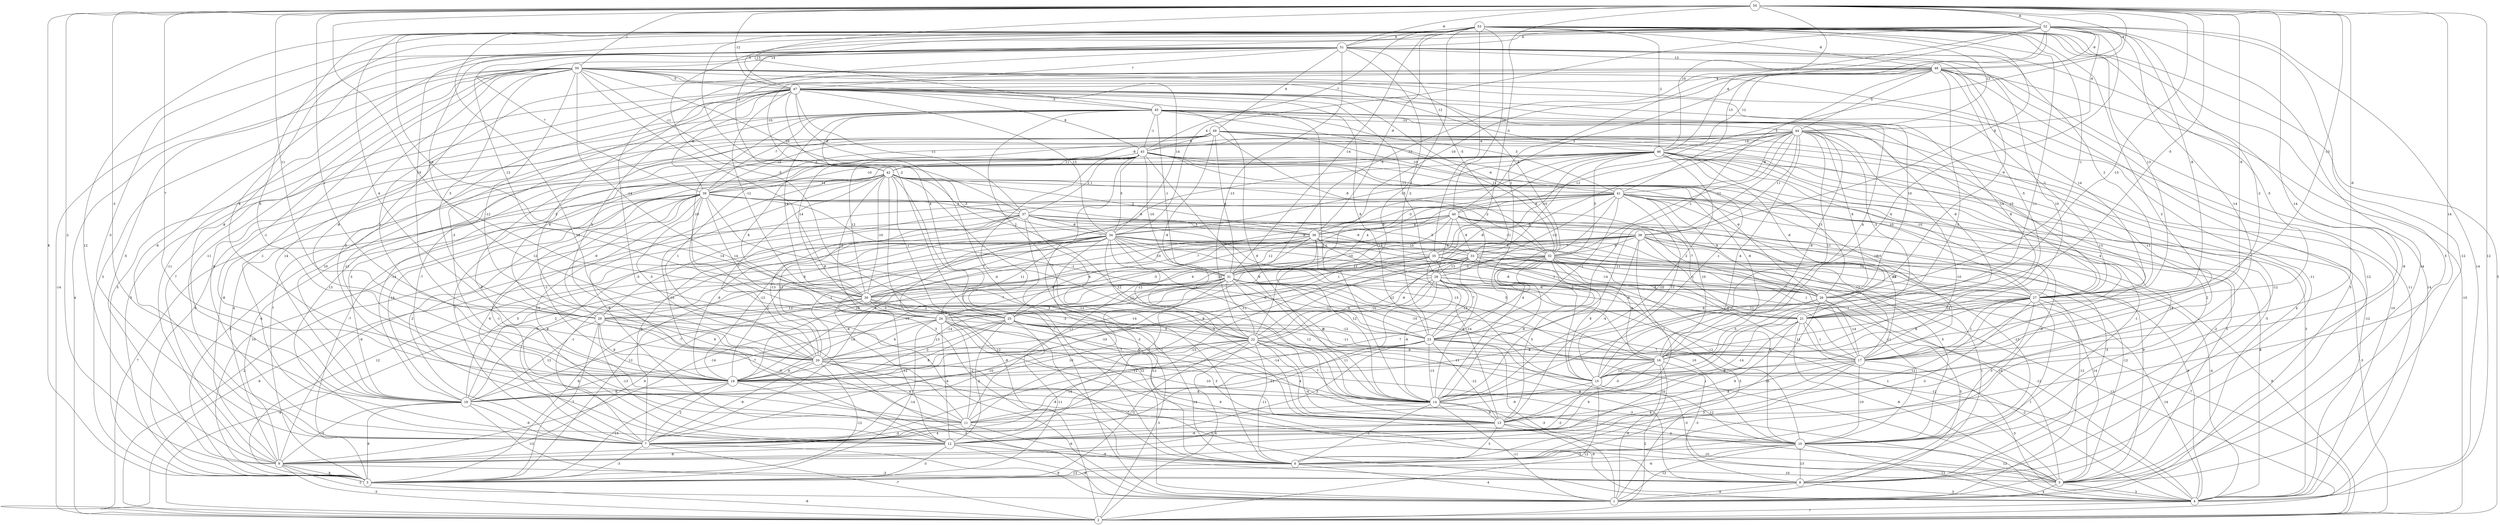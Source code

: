 graph { 
	 fontname="Helvetica,Arial,sans-serif" 
	 node [shape = circle]; 
	 54 -- 1 [label = "12"];
	 54 -- 3 [label = "8"];
	 54 -- 4 [label = "12"];
	 54 -- 9 [label = "-2"];
	 54 -- 13 [label = "14"];
	 54 -- 14 [label = "-14"];
	 54 -- 17 [label = "-6"];
	 54 -- 18 [label = "-3"];
	 54 -- 19 [label = "7"];
	 54 -- 20 [label = "1"];
	 54 -- 21 [label = "-9"];
	 54 -- 23 [label = "-13"];
	 54 -- 26 [label = "-5"];
	 54 -- 27 [label = "-13"];
	 54 -- 29 [label = "11"];
	 54 -- 33 [label = "5"];
	 54 -- 35 [label = "-3"];
	 54 -- 45 [label = "-13"];
	 54 -- 46 [label = "10"];
	 54 -- 47 [label = "-12"];
	 54 -- 48 [label = "-4"];
	 54 -- 50 [label = "-1"];
	 54 -- 51 [label = "-6"];
	 54 -- 52 [label = "-8"];
	 53 -- 2 [label = "5"];
	 53 -- 5 [label = "5"];
	 53 -- 9 [label = "12"];
	 53 -- 12 [label = "12"];
	 53 -- 14 [label = "3"];
	 53 -- 15 [label = "-11"];
	 53 -- 17 [label = "-5"];
	 53 -- 19 [label = "6"];
	 53 -- 20 [label = "4"];
	 53 -- 22 [label = "-1"];
	 53 -- 25 [label = "-2"];
	 53 -- 26 [label = "-1"];
	 53 -- 27 [label = "13"];
	 53 -- 30 [label = "6"];
	 53 -- 31 [label = "-14"];
	 53 -- 35 [label = "-9"];
	 53 -- 36 [label = "-9"];
	 53 -- 38 [label = "9"];
	 53 -- 40 [label = "-10"];
	 53 -- 43 [label = "-7"];
	 53 -- 44 [label = "12"];
	 53 -- 46 [label = "-2"];
	 53 -- 47 [label = "-3"];
	 53 -- 48 [label = "-8"];
	 53 -- 51 [label = "6"];
	 52 -- 1 [label = "14"];
	 52 -- 4 [label = "14"];
	 52 -- 5 [label = "-12"];
	 52 -- 7 [label = "-3"];
	 52 -- 14 [label = "6"];
	 52 -- 15 [label = "-14"];
	 52 -- 16 [label = "-2"];
	 52 -- 19 [label = "8"];
	 52 -- 23 [label = "1"];
	 52 -- 25 [label = "-5"];
	 52 -- 27 [label = "-8"];
	 52 -- 29 [label = "10"];
	 52 -- 30 [label = "2"];
	 52 -- 31 [label = "13"];
	 52 -- 34 [label = "4"];
	 52 -- 41 [label = "13"];
	 52 -- 42 [label = "-1"];
	 52 -- 44 [label = "-4"];
	 52 -- 46 [label = "-6"];
	 52 -- 48 [label = "-9"];
	 52 -- 51 [label = "-4"];
	 51 -- 1 [label = "-5"];
	 51 -- 2 [label = "-14"];
	 51 -- 7 [label = "-6"];
	 51 -- 8 [label = "-8"];
	 51 -- 9 [label = "-5"];
	 51 -- 16 [label = "10"];
	 51 -- 18 [label = "-8"];
	 51 -- 22 [label = "-13"];
	 51 -- 23 [label = "-2"];
	 51 -- 26 [label = "-9"];
	 51 -- 27 [label = "2"];
	 51 -- 30 [label = "12"];
	 51 -- 33 [label = "-5"];
	 51 -- 39 [label = "7"];
	 51 -- 47 [label = "7"];
	 51 -- 48 [label = "13"];
	 51 -- 49 [label = "9"];
	 51 -- 50 [label = "14"];
	 50 -- 2 [label = "4"];
	 50 -- 3 [label = "3"];
	 50 -- 4 [label = "-11"];
	 50 -- 6 [label = "8"];
	 50 -- 7 [label = "-11"];
	 50 -- 8 [label = "-11"];
	 50 -- 9 [label = "-11"];
	 50 -- 11 [label = "5"];
	 50 -- 12 [label = "-1"];
	 50 -- 18 [label = "-1"];
	 50 -- 19 [label = "-8"];
	 50 -- 20 [label = "-12"];
	 50 -- 25 [label = "-14"];
	 50 -- 27 [label = "-2"];
	 50 -- 29 [label = "5"];
	 50 -- 32 [label = "-4"];
	 50 -- 34 [label = "14"];
	 50 -- 37 [label = "-10"];
	 50 -- 42 [label = "-11"];
	 50 -- 46 [label = "12"];
	 50 -- 47 [label = "-5"];
	 49 -- 3 [label = "6"];
	 49 -- 4 [label = "-12"];
	 49 -- 5 [label = "4"];
	 49 -- 7 [label = "13"];
	 49 -- 9 [label = "-8"];
	 49 -- 10 [label = "-12"];
	 49 -- 15 [label = "-1"];
	 49 -- 17 [label = "13"];
	 49 -- 18 [label = "10"];
	 49 -- 22 [label = "-9"];
	 49 -- 29 [label = "6"];
	 49 -- 31 [label = "4"];
	 49 -- 32 [label = "-8"];
	 49 -- 39 [label = "12"];
	 49 -- 41 [label = "-10"];
	 49 -- 43 [label = "6"];
	 48 -- 1 [label = "5"];
	 48 -- 2 [label = "-10"];
	 48 -- 4 [label = "14"];
	 48 -- 5 [label = "-12"];
	 48 -- 15 [label = "-5"];
	 48 -- 19 [label = "1"];
	 48 -- 20 [label = "5"];
	 48 -- 21 [label = "-5"];
	 48 -- 23 [label = "-1"];
	 48 -- 27 [label = "14"];
	 48 -- 36 [label = "-10"];
	 48 -- 40 [label = "3"];
	 48 -- 42 [label = "-10"];
	 48 -- 44 [label = "-5"];
	 48 -- 46 [label = "12"];
	 48 -- 47 [label = "4"];
	 47 -- 3 [label = "5"];
	 47 -- 6 [label = "-4"];
	 47 -- 7 [label = "-8"];
	 47 -- 9 [label = "7"];
	 47 -- 12 [label = "-13"];
	 47 -- 14 [label = "3"];
	 47 -- 16 [label = "4"];
	 47 -- 19 [label = "-3"];
	 47 -- 20 [label = "5"];
	 47 -- 21 [label = "14"];
	 47 -- 23 [label = "8"];
	 47 -- 25 [label = "4"];
	 47 -- 26 [label = "10"];
	 47 -- 28 [label = "-13"];
	 47 -- 30 [label = "-12"];
	 47 -- 32 [label = "-4"];
	 47 -- 34 [label = "13"];
	 47 -- 37 [label = "-11"];
	 47 -- 39 [label = "-8"];
	 47 -- 43 [label = "8"];
	 47 -- 45 [label = "-3"];
	 46 -- 1 [label = "-2"];
	 46 -- 3 [label = "-7"];
	 46 -- 4 [label = "3"];
	 46 -- 6 [label = "14"];
	 46 -- 8 [label = "-5"];
	 46 -- 13 [label = "-10"];
	 46 -- 17 [label = "4"];
	 46 -- 18 [label = "-14"];
	 46 -- 20 [label = "1"];
	 46 -- 21 [label = "-6"];
	 46 -- 24 [label = "-7"];
	 46 -- 25 [label = "9"];
	 46 -- 26 [label = "13"];
	 46 -- 27 [label = "-10"];
	 46 -- 31 [label = "-3"];
	 46 -- 32 [label = "5"];
	 46 -- 34 [label = "-13"];
	 46 -- 35 [label = "-10"];
	 46 -- 39 [label = "-10"];
	 46 -- 42 [label = "-5"];
	 45 -- 3 [label = "5"];
	 45 -- 4 [label = "-10"];
	 45 -- 12 [label = "-7"];
	 45 -- 14 [label = "9"];
	 45 -- 15 [label = "-9"];
	 45 -- 18 [label = "14"];
	 45 -- 21 [label = "-8"];
	 45 -- 22 [label = "2"];
	 45 -- 24 [label = "-10"];
	 45 -- 27 [label = "10"];
	 45 -- 30 [label = "14"];
	 45 -- 31 [label = "-1"];
	 45 -- 32 [label = "11"];
	 45 -- 39 [label = "-7"];
	 45 -- 41 [label = "3"];
	 45 -- 42 [label = "-6"];
	 45 -- 43 [label = "-1"];
	 45 -- 44 [label = "-10"];
	 44 -- 3 [label = "7"];
	 44 -- 13 [label = "-10"];
	 44 -- 14 [label = "-11"];
	 44 -- 15 [label = "-4"];
	 44 -- 16 [label = "11"];
	 44 -- 17 [label = "-13"];
	 44 -- 21 [label = "-3"];
	 44 -- 22 [label = "-8"];
	 44 -- 26 [label = "8"];
	 44 -- 27 [label = "8"];
	 44 -- 30 [label = "14"];
	 44 -- 32 [label = "-12"];
	 44 -- 36 [label = "-12"];
	 44 -- 38 [label = "11"];
	 44 -- 39 [label = "-3"];
	 44 -- 41 [label = "-8"];
	 44 -- 42 [label = "-8"];
	 44 -- 43 [label = "14"];
	 43 -- 1 [label = "-7"];
	 43 -- 6 [label = "-13"];
	 43 -- 9 [label = "4"];
	 43 -- 10 [label = "2"];
	 43 -- 11 [label = "6"];
	 43 -- 14 [label = "-9"];
	 43 -- 16 [label = "-6"];
	 43 -- 17 [label = "-10"];
	 43 -- 18 [label = "3"];
	 43 -- 24 [label = "8"];
	 43 -- 26 [label = "-9"];
	 43 -- 27 [label = "10"];
	 43 -- 30 [label = "12"];
	 43 -- 31 [label = "-10"];
	 43 -- 34 [label = "5"];
	 43 -- 37 [label = "2"];
	 43 -- 42 [label = "11"];
	 42 -- 2 [label = "12"];
	 42 -- 3 [label = "3"];
	 42 -- 5 [label = "5"];
	 42 -- 6 [label = "-3"];
	 42 -- 7 [label = "7"];
	 42 -- 9 [label = "-4"];
	 42 -- 11 [label = "-10"];
	 42 -- 12 [label = "-9"];
	 42 -- 13 [label = "-11"];
	 42 -- 14 [label = "12"];
	 42 -- 20 [label = "-7"];
	 42 -- 24 [label = "-3"];
	 42 -- 25 [label = "-1"];
	 42 -- 30 [label = "-10"];
	 42 -- 32 [label = "-2"];
	 42 -- 34 [label = "-3"];
	 42 -- 36 [label = "2"];
	 42 -- 39 [label = "14"];
	 42 -- 41 [label = "1"];
	 41 -- 2 [label = "-3"];
	 41 -- 4 [label = "8"];
	 41 -- 6 [label = "-9"];
	 41 -- 7 [label = "6"];
	 41 -- 10 [label = "-1"];
	 41 -- 14 [label = "4"];
	 41 -- 15 [label = "11"];
	 41 -- 16 [label = "10"];
	 41 -- 17 [label = "13"];
	 41 -- 23 [label = "-1"];
	 41 -- 24 [label = "12"];
	 41 -- 26 [label = "8"];
	 41 -- 28 [label = "-13"];
	 41 -- 29 [label = "14"];
	 41 -- 31 [label = "4"];
	 41 -- 40 [label = "-6"];
	 40 -- 7 [label = "4"];
	 40 -- 8 [label = "-5"];
	 40 -- 17 [label = "-12"];
	 40 -- 19 [label = "-12"];
	 40 -- 20 [label = "11"];
	 40 -- 27 [label = "10"];
	 40 -- 28 [label = "-4"];
	 40 -- 30 [label = "-7"];
	 40 -- 31 [label = "14"];
	 40 -- 32 [label = "-11"];
	 40 -- 33 [label = "8"];
	 40 -- 34 [label = "9"];
	 40 -- 36 [label = "6"];
	 40 -- 38 [label = "-9"];
	 39 -- 2 [label = "7"];
	 39 -- 3 [label = "10"];
	 39 -- 6 [label = "3"];
	 39 -- 7 [label = "2"];
	 39 -- 11 [label = "10"];
	 39 -- 12 [label = "-1"];
	 39 -- 13 [label = "3"];
	 39 -- 15 [label = "2"];
	 39 -- 18 [label = "14"];
	 39 -- 19 [label = "-1"];
	 39 -- 20 [label = "-3"];
	 39 -- 21 [label = "-7"];
	 39 -- 23 [label = "-1"];
	 39 -- 24 [label = "14"];
	 39 -- 29 [label = "-9"];
	 39 -- 36 [label = "-6"];
	 39 -- 37 [label = "3"];
	 38 -- 1 [label = "-12"];
	 38 -- 2 [label = "8"];
	 38 -- 4 [label = "-4"];
	 38 -- 7 [label = "-10"];
	 38 -- 10 [label = "-13"];
	 38 -- 13 [label = "7"];
	 38 -- 14 [label = "-4"];
	 38 -- 17 [label = "1"];
	 38 -- 18 [label = "2"];
	 38 -- 19 [label = "-4"];
	 38 -- 25 [label = "1"];
	 38 -- 32 [label = "9"];
	 38 -- 33 [label = "7"];
	 38 -- 35 [label = "-6"];
	 37 -- 2 [label = "-2"];
	 37 -- 5 [label = "9"];
	 37 -- 6 [label = "-3"];
	 37 -- 7 [label = "6"];
	 37 -- 9 [label = "-6"];
	 37 -- 15 [label = "13"];
	 37 -- 19 [label = "-9"];
	 37 -- 20 [label = "-13"];
	 37 -- 22 [label = "6"];
	 37 -- 26 [label = "2"];
	 37 -- 33 [label = "5"];
	 37 -- 34 [label = "-8"];
	 37 -- 35 [label = "-9"];
	 37 -- 36 [label = "5"];
	 36 -- 3 [label = "12"];
	 36 -- 7 [label = "14"];
	 36 -- 10 [label = "5"];
	 36 -- 11 [label = "-11"];
	 36 -- 13 [label = "-14"];
	 36 -- 14 [label = "12"];
	 36 -- 16 [label = "5"];
	 36 -- 18 [label = "5"];
	 36 -- 19 [label = "10"];
	 36 -- 21 [label = "1"];
	 36 -- 25 [label = "-5"];
	 36 -- 27 [label = "12"];
	 36 -- 30 [label = "-7"];
	 36 -- 33 [label = "10"];
	 35 -- 2 [label = "-7"];
	 35 -- 4 [label = "-12"];
	 35 -- 7 [label = "-7"];
	 35 -- 10 [label = "12"];
	 35 -- 12 [label = "-13"];
	 35 -- 14 [label = "-6"];
	 35 -- 19 [label = "13"];
	 35 -- 26 [label = "-14"];
	 35 -- 30 [label = "6"];
	 35 -- 31 [label = "11"];
	 34 -- 1 [label = "12"];
	 34 -- 2 [label = "-9"];
	 34 -- 3 [label = "12"];
	 34 -- 4 [label = "9"];
	 34 -- 5 [label = "-12"];
	 34 -- 7 [label = "-1"];
	 34 -- 10 [label = "-11"];
	 34 -- 11 [label = "-8"];
	 34 -- 13 [label = "-3"];
	 34 -- 16 [label = "12"];
	 34 -- 19 [label = "2"];
	 34 -- 20 [label = "-1"];
	 34 -- 21 [label = "-8"];
	 34 -- 22 [label = "-12"];
	 34 -- 23 [label = "13"];
	 34 -- 24 [label = "11"];
	 34 -- 28 [label = "-10"];
	 34 -- 29 [label = "8"];
	 34 -- 30 [label = "7"];
	 34 -- 31 [label = "10"];
	 34 -- 32 [label = "1"];
	 33 -- 1 [label = "5"];
	 33 -- 2 [label = "13"];
	 33 -- 5 [label = "10"];
	 33 -- 9 [label = "-14"];
	 33 -- 17 [label = "11"];
	 33 -- 18 [label = "8"];
	 33 -- 19 [label = "9"];
	 33 -- 22 [label = "-9"];
	 33 -- 23 [label = "7"];
	 33 -- 26 [label = "-1"];
	 33 -- 28 [label = "13"];
	 32 -- 5 [label = "14"];
	 32 -- 8 [label = "1"];
	 32 -- 10 [label = "6"];
	 32 -- 11 [label = "7"];
	 32 -- 13 [label = "5"];
	 32 -- 14 [label = "-9"];
	 32 -- 15 [label = "8"];
	 32 -- 16 [label = "-6"];
	 32 -- 17 [label = "-4"];
	 32 -- 19 [label = "-14"];
	 32 -- 20 [label = "-11"];
	 32 -- 27 [label = "-13"];
	 32 -- 30 [label = "-10"];
	 32 -- 31 [label = "-3"];
	 31 -- 3 [label = "-9"];
	 31 -- 4 [label = "-12"];
	 31 -- 5 [label = "1"];
	 31 -- 7 [label = "10"];
	 31 -- 11 [label = "-5"];
	 31 -- 14 [label = "12"];
	 31 -- 15 [label = "2"];
	 31 -- 16 [label = "-10"];
	 31 -- 18 [label = "-7"];
	 31 -- 19 [label = "-14"];
	 31 -- 22 [label = "-11"];
	 31 -- 23 [label = "-6"];
	 31 -- 26 [label = "-6"];
	 31 -- 29 [label = "-7"];
	 31 -- 30 [label = "8"];
	 30 -- 2 [label = "-4"];
	 30 -- 8 [label = "8"];
	 30 -- 9 [label = "9"];
	 30 -- 12 [label = "-12"];
	 30 -- 14 [label = "-6"];
	 30 -- 17 [label = "-9"];
	 30 -- 24 [label = "-3"];
	 30 -- 25 [label = "-2"];
	 30 -- 29 [label = "13"];
	 29 -- 3 [label = "7"];
	 29 -- 4 [label = "-3"];
	 29 -- 12 [label = "-13"];
	 29 -- 13 [label = "-5"];
	 29 -- 18 [label = "12"];
	 29 -- 19 [label = "9"];
	 29 -- 20 [label = "9"];
	 28 -- 5 [label = "1"];
	 28 -- 7 [label = "11"];
	 28 -- 9 [label = "-12"];
	 28 -- 10 [label = "10"];
	 28 -- 14 [label = "-6"];
	 28 -- 21 [label = "-9"];
	 28 -- 22 [label = "-10"];
	 28 -- 23 [label = "-13"];
	 28 -- 24 [label = "-6"];
	 28 -- 26 [label = "-9"];
	 28 -- 27 [label = "-7"];
	 27 -- 1 [label = "1"];
	 27 -- 4 [label = "14"];
	 27 -- 6 [label = "-3"];
	 27 -- 7 [label = "-12"];
	 27 -- 10 [label = "3"];
	 27 -- 16 [label = "8"];
	 27 -- 17 [label = "1"];
	 27 -- 19 [label = "11"];
	 27 -- 21 [label = "14"];
	 27 -- 25 [label = "1"];
	 26 -- 6 [label = "10"];
	 26 -- 8 [label = "5"];
	 26 -- 16 [label = "-5"];
	 26 -- 17 [label = "-14"];
	 26 -- 18 [label = "8"];
	 26 -- 24 [label = "9"];
	 25 -- 2 [label = "3"];
	 25 -- 3 [label = "-11"];
	 25 -- 5 [label = "-7"];
	 25 -- 12 [label = "-2"];
	 25 -- 13 [label = "-12"];
	 25 -- 16 [label = "-11"];
	 25 -- 18 [label = "8"];
	 25 -- 19 [label = "-2"];
	 25 -- 20 [label = "-13"];
	 25 -- 22 [label = "5"];
	 24 -- 3 [label = "-14"];
	 24 -- 5 [label = "9"];
	 24 -- 8 [label = "-14"];
	 24 -- 10 [label = "3"];
	 24 -- 11 [label = "-2"];
	 24 -- 12 [label = "-6"];
	 24 -- 18 [label = "-7"];
	 24 -- 20 [label = "6"];
	 24 -- 23 [label = "-12"];
	 23 -- 1 [label = "-3"];
	 23 -- 4 [label = "-3"];
	 23 -- 11 [label = "-11"];
	 23 -- 12 [label = "3"];
	 23 -- 13 [label = "-12"];
	 23 -- 14 [label = "-13"];
	 23 -- 17 [label = "7"];
	 23 -- 19 [label = "-14"];
	 23 -- 20 [label = "-7"];
	 22 -- 2 [label = "4"];
	 22 -- 3 [label = "-2"];
	 22 -- 6 [label = "-11"];
	 22 -- 7 [label = "-14"];
	 22 -- 10 [label = "-4"];
	 22 -- 13 [label = "4"];
	 22 -- 14 [label = "7"];
	 22 -- 15 [label = "11"];
	 22 -- 16 [label = "-9"];
	 22 -- 18 [label = "-10"];
	 22 -- 19 [label = "-9"];
	 21 -- 4 [label = "-2"];
	 21 -- 5 [label = "-8"];
	 21 -- 9 [label = "10"];
	 21 -- 12 [label = "9"];
	 21 -- 14 [label = "-14"];
	 21 -- 17 [label = "1"];
	 20 -- 3 [label = "-12"];
	 20 -- 4 [label = "5"];
	 20 -- 7 [label = "-9"];
	 20 -- 10 [label = "-8"];
	 20 -- 11 [label = "4"];
	 20 -- 14 [label = "-10"];
	 20 -- 19 [label = "9"];
	 19 -- 3 [label = "-13"];
	 19 -- 7 [label = "2"];
	 19 -- 8 [label = "-3"];
	 19 -- 14 [label = "6"];
	 19 -- 18 [label = "8"];
	 18 -- 3 [label = "9"];
	 18 -- 7 [label = "-9"];
	 18 -- 8 [label = "-13"];
	 18 -- 9 [label = "-5"];
	 17 -- 4 [label = "-3"];
	 17 -- 6 [label = "3"];
	 17 -- 9 [label = "4"];
	 17 -- 10 [label = "-10"];
	 17 -- 13 [label = "-8"];
	 17 -- 15 [label = "6"];
	 16 -- 1 [label = "-9"];
	 16 -- 2 [label = "2"];
	 16 -- 8 [label = "-3"];
	 16 -- 12 [label = "9"];
	 16 -- 14 [label = "-5"];
	 16 -- 15 [label = "11"];
	 15 -- 2 [label = "12"];
	 15 -- 9 [label = "-3"];
	 15 -- 10 [label = "12"];
	 15 -- 11 [label = "-9"];
	 14 -- 1 [label = "-11"];
	 14 -- 4 [label = "-9"];
	 14 -- 6 [label = "-3"];
	 14 -- 11 [label = "-7"];
	 14 -- 13 [label = "9"];
	 13 -- 5 [label = "10"];
	 13 -- 6 [label = "3"];
	 13 -- 7 [label = "4"];
	 13 -- 10 [label = "-4"];
	 13 -- 12 [label = "-6"];
	 12 -- 1 [label = "-8"];
	 12 -- 3 [label = "-3"];
	 12 -- 6 [label = "-9"];
	 12 -- 9 [label = "-8"];
	 11 -- 6 [label = "-6"];
	 11 -- 7 [label = "-3"];
	 10 -- 1 [label = "12"];
	 10 -- 3 [label = "-6"];
	 10 -- 4 [label = "-12"];
	 10 -- 5 [label = "12"];
	 10 -- 6 [label = "-3"];
	 10 -- 8 [label = "13"];
	 9 -- 1 [label = "-2"];
	 9 -- 2 [label = "-3"];
	 9 -- 3 [label = "8"];
	 9 -- 8 [label = "-3"];
	 8 -- 1 [label = "-9"];
	 8 -- 4 [label = "3"];
	 7 -- 1 [label = "9"];
	 7 -- 2 [label = "-7"];
	 7 -- 3 [label = "-3"];
	 6 -- 1 [label = "-4"];
	 6 -- 3 [label = "13"];
	 6 -- 5 [label = "10"];
	 5 -- 1 [label = "4"];
	 5 -- 4 [label = "3"];
	 4 -- 2 [label = "7"];
	 3 -- 2 [label = "-8"];
	 1;
	 2;
	 3;
	 4;
	 5;
	 6;
	 7;
	 8;
	 9;
	 10;
	 11;
	 12;
	 13;
	 14;
	 15;
	 16;
	 17;
	 18;
	 19;
	 20;
	 21;
	 22;
	 23;
	 24;
	 25;
	 26;
	 27;
	 28;
	 29;
	 30;
	 31;
	 32;
	 33;
	 34;
	 35;
	 36;
	 37;
	 38;
	 39;
	 40;
	 41;
	 42;
	 43;
	 44;
	 45;
	 46;
	 47;
	 48;
	 49;
	 50;
	 51;
	 52;
	 53;
	 54;
}
